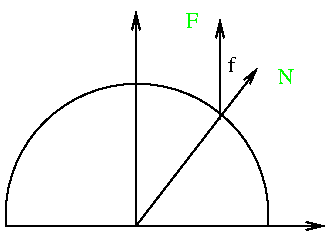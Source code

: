 #FIG 2.0
80 2
5 1 0 1 0 0 0 1 0.000 0 0 0 333.500 295.570 268 301 338 230 399 301
2 1 0 1 0 0 0 1 0.000 1 0
	0 0 1.000 4.000 8.000
	 333 301 394 222 9999 9999
2 1 0 1 0 0 0 1 0.000 1 0
	0 0 1.000 4.000 8.000
	 333 301 333 194 9999 9999
2 1 0 1 0 0 0 1 0.000 1 0
	0 0 1.000 4.000 8.000
	 375 248 375 198 9999 9999
2 1 0 1 0 0 0 1 0.000 1 0
	0 0 1.000 4.000 8.000
	 268 301 427 301 9999 9999
4 0 32 16 0 0 0 0.000 1 16 11 379 224 f
4 0 32 16 0 0 0 0.000 1 16 11 339 269 f
4 0 2 16 0 0 0 0.000 1 13 14 404 230 N
4 0 2 16 0 0 0 0.000 1 13 11 358 202 F
